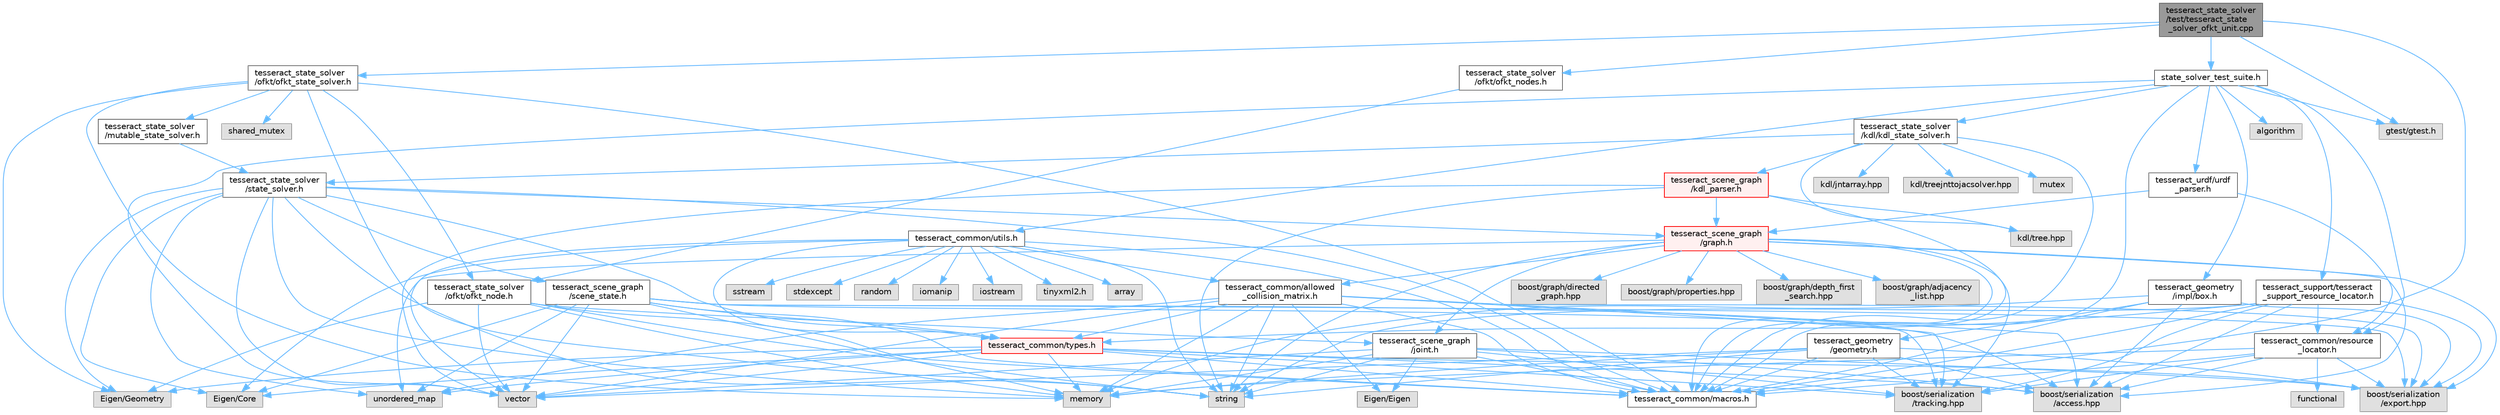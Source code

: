 digraph "tesseract_state_solver/test/tesseract_state_solver_ofkt_unit.cpp"
{
 // LATEX_PDF_SIZE
  bgcolor="transparent";
  edge [fontname=Helvetica,fontsize=10,labelfontname=Helvetica,labelfontsize=10];
  node [fontname=Helvetica,fontsize=10,shape=box,height=0.2,width=0.4];
  Node1 [label="tesseract_state_solver\l/test/tesseract_state\l_solver_ofkt_unit.cpp",height=0.2,width=0.4,color="gray40", fillcolor="grey60", style="filled", fontcolor="black",tooltip=" "];
  Node1 -> Node2 [color="steelblue1",style="solid"];
  Node2 [label="tesseract_common/macros.h",height=0.2,width=0.4,color="grey40", fillcolor="white", style="filled",URL="$de/d3c/macros_8h.html",tooltip="Common Tesseract Macros."];
  Node1 -> Node3 [color="steelblue1",style="solid"];
  Node3 [label="gtest/gtest.h",height=0.2,width=0.4,color="grey60", fillcolor="#E0E0E0", style="filled",tooltip=" "];
  Node1 -> Node4 [color="steelblue1",style="solid"];
  Node4 [label="tesseract_state_solver\l/ofkt/ofkt_nodes.h",height=0.2,width=0.4,color="grey40", fillcolor="white", style="filled",URL="$d6/dc5/ofkt__nodes_8h.html",tooltip="A implementation of the Optimized Forward Kinematic Tree Nodes."];
  Node4 -> Node5 [color="steelblue1",style="solid"];
  Node5 [label="tesseract_state_solver\l/ofkt/ofkt_node.h",height=0.2,width=0.4,color="grey40", fillcolor="white", style="filled",URL="$d0/d66/ofkt__node_8h.html",tooltip="A implementation of the Optimized Forward Kinematic Tree Node."];
  Node5 -> Node2 [color="steelblue1",style="solid"];
  Node5 -> Node6 [color="steelblue1",style="solid"];
  Node6 [label="Eigen/Geometry",height=0.2,width=0.4,color="grey60", fillcolor="#E0E0E0", style="filled",tooltip=" "];
  Node5 -> Node7 [color="steelblue1",style="solid"];
  Node7 [label="memory",height=0.2,width=0.4,color="grey60", fillcolor="#E0E0E0", style="filled",tooltip=" "];
  Node5 -> Node8 [color="steelblue1",style="solid"];
  Node8 [label="string",height=0.2,width=0.4,color="grey60", fillcolor="#E0E0E0", style="filled",tooltip=" "];
  Node5 -> Node9 [color="steelblue1",style="solid"];
  Node9 [label="vector",height=0.2,width=0.4,color="grey60", fillcolor="#E0E0E0", style="filled",tooltip=" "];
  Node5 -> Node10 [color="steelblue1",style="solid"];
  Node10 [label="tesseract_scene_graph\l/joint.h",height=0.2,width=0.4,color="grey40", fillcolor="white", style="filled",URL="$d4/d6d/tesseract__scene__graph_2include_2tesseract__scene__graph_2joint_8h.html",tooltip=" "];
  Node10 -> Node2 [color="steelblue1",style="solid"];
  Node10 -> Node11 [color="steelblue1",style="solid"];
  Node11 [label="boost/serialization\l/access.hpp",height=0.2,width=0.4,color="grey60", fillcolor="#E0E0E0", style="filled",tooltip=" "];
  Node10 -> Node8 [color="steelblue1",style="solid"];
  Node10 -> Node9 [color="steelblue1",style="solid"];
  Node10 -> Node7 [color="steelblue1",style="solid"];
  Node10 -> Node12 [color="steelblue1",style="solid"];
  Node12 [label="Eigen/Eigen",height=0.2,width=0.4,color="grey60", fillcolor="#E0E0E0", style="filled",tooltip=" "];
  Node10 -> Node13 [color="steelblue1",style="solid"];
  Node13 [label="boost/serialization\l/export.hpp",height=0.2,width=0.4,color="grey60", fillcolor="#E0E0E0", style="filled",tooltip=" "];
  Node10 -> Node14 [color="steelblue1",style="solid"];
  Node14 [label="boost/serialization\l/tracking.hpp",height=0.2,width=0.4,color="grey60", fillcolor="#E0E0E0", style="filled",tooltip=" "];
  Node1 -> Node15 [color="steelblue1",style="solid"];
  Node15 [label="tesseract_state_solver\l/ofkt/ofkt_state_solver.h",height=0.2,width=0.4,color="grey40", fillcolor="white", style="filled",URL="$d9/dfa/ofkt__state__solver_8h.html",tooltip="A implementation of the Optimized Forward Kinematic Tree as a state solver."];
  Node15 -> Node2 [color="steelblue1",style="solid"];
  Node15 -> Node6 [color="steelblue1",style="solid"];
  Node15 -> Node7 [color="steelblue1",style="solid"];
  Node15 -> Node8 [color="steelblue1",style="solid"];
  Node15 -> Node16 [color="steelblue1",style="solid"];
  Node16 [label="shared_mutex",height=0.2,width=0.4,color="grey60", fillcolor="#E0E0E0", style="filled",tooltip=" "];
  Node15 -> Node17 [color="steelblue1",style="solid"];
  Node17 [label="tesseract_state_solver\l/mutable_state_solver.h",height=0.2,width=0.4,color="grey40", fillcolor="white", style="filled",URL="$d3/d54/mutable__state__solver_8h.html",tooltip="Tesseract Scene Graph Mutable State Solver Interface ."];
  Node17 -> Node18 [color="steelblue1",style="solid"];
  Node18 [label="tesseract_state_solver\l/state_solver.h",height=0.2,width=0.4,color="grey40", fillcolor="white", style="filled",URL="$d9/dcf/state__solver_8h.html",tooltip="Tesseract Scene Graph State Solver Interface."];
  Node18 -> Node2 [color="steelblue1",style="solid"];
  Node18 -> Node9 [color="steelblue1",style="solid"];
  Node18 -> Node8 [color="steelblue1",style="solid"];
  Node18 -> Node7 [color="steelblue1",style="solid"];
  Node18 -> Node19 [color="steelblue1",style="solid"];
  Node19 [label="unordered_map",height=0.2,width=0.4,color="grey60", fillcolor="#E0E0E0", style="filled",tooltip=" "];
  Node18 -> Node6 [color="steelblue1",style="solid"];
  Node18 -> Node20 [color="steelblue1",style="solid"];
  Node20 [label="Eigen/Core",height=0.2,width=0.4,color="grey60", fillcolor="#E0E0E0", style="filled",tooltip=" "];
  Node18 -> Node21 [color="steelblue1",style="solid"];
  Node21 [label="tesseract_scene_graph\l/graph.h",height=0.2,width=0.4,color="red", fillcolor="#FFF0F0", style="filled",URL="$d6/df3/graph_8h.html",tooltip="A basic scene graph using boost."];
  Node21 -> Node2 [color="steelblue1",style="solid"];
  Node21 -> Node22 [color="steelblue1",style="solid"];
  Node22 [label="boost/graph/adjacency\l_list.hpp",height=0.2,width=0.4,color="grey60", fillcolor="#E0E0E0", style="filled",tooltip=" "];
  Node21 -> Node23 [color="steelblue1",style="solid"];
  Node23 [label="boost/graph/directed\l_graph.hpp",height=0.2,width=0.4,color="grey60", fillcolor="#E0E0E0", style="filled",tooltip=" "];
  Node21 -> Node24 [color="steelblue1",style="solid"];
  Node24 [label="boost/graph/properties.hpp",height=0.2,width=0.4,color="grey60", fillcolor="#E0E0E0", style="filled",tooltip=" "];
  Node21 -> Node25 [color="steelblue1",style="solid"];
  Node25 [label="boost/graph/depth_first\l_search.hpp",height=0.2,width=0.4,color="grey60", fillcolor="#E0E0E0", style="filled",tooltip=" "];
  Node21 -> Node11 [color="steelblue1",style="solid"];
  Node21 -> Node8 [color="steelblue1",style="solid"];
  Node21 -> Node19 [color="steelblue1",style="solid"];
  Node21 -> Node10 [color="steelblue1",style="solid"];
  Node21 -> Node31 [color="steelblue1",style="solid"];
  Node31 [label="tesseract_common/allowed\l_collision_matrix.h",height=0.2,width=0.4,color="grey40", fillcolor="white", style="filled",URL="$d2/d01/allowed__collision__matrix_8h.html",tooltip=" "];
  Node31 -> Node2 [color="steelblue1",style="solid"];
  Node31 -> Node11 [color="steelblue1",style="solid"];
  Node31 -> Node8 [color="steelblue1",style="solid"];
  Node31 -> Node9 [color="steelblue1",style="solid"];
  Node31 -> Node7 [color="steelblue1",style="solid"];
  Node31 -> Node12 [color="steelblue1",style="solid"];
  Node31 -> Node19 [color="steelblue1",style="solid"];
  Node31 -> Node32 [color="steelblue1",style="solid"];
  Node32 [label="tesseract_common/types.h",height=0.2,width=0.4,color="red", fillcolor="#FFF0F0", style="filled",URL="$dd/ddb/tesseract__common_2include_2tesseract__common_2types_8h.html",tooltip="Common Tesseract Types."];
  Node32 -> Node2 [color="steelblue1",style="solid"];
  Node32 -> Node11 [color="steelblue1",style="solid"];
  Node32 -> Node20 [color="steelblue1",style="solid"];
  Node32 -> Node6 [color="steelblue1",style="solid"];
  Node32 -> Node9 [color="steelblue1",style="solid"];
  Node32 -> Node7 [color="steelblue1",style="solid"];
  Node32 -> Node19 [color="steelblue1",style="solid"];
  Node32 -> Node13 [color="steelblue1",style="solid"];
  Node32 -> Node14 [color="steelblue1",style="solid"];
  Node31 -> Node13 [color="steelblue1",style="solid"];
  Node31 -> Node14 [color="steelblue1",style="solid"];
  Node21 -> Node13 [color="steelblue1",style="solid"];
  Node21 -> Node14 [color="steelblue1",style="solid"];
  Node18 -> Node37 [color="steelblue1",style="solid"];
  Node37 [label="tesseract_scene_graph\l/scene_state.h",height=0.2,width=0.4,color="grey40", fillcolor="white", style="filled",URL="$d7/dea/scene__state_8h.html",tooltip="This holds a state of the scene."];
  Node37 -> Node2 [color="steelblue1",style="solid"];
  Node37 -> Node11 [color="steelblue1",style="solid"];
  Node37 -> Node20 [color="steelblue1",style="solid"];
  Node37 -> Node19 [color="steelblue1",style="solid"];
  Node37 -> Node9 [color="steelblue1",style="solid"];
  Node37 -> Node7 [color="steelblue1",style="solid"];
  Node37 -> Node32 [color="steelblue1",style="solid"];
  Node37 -> Node13 [color="steelblue1",style="solid"];
  Node37 -> Node14 [color="steelblue1",style="solid"];
  Node18 -> Node32 [color="steelblue1",style="solid"];
  Node15 -> Node5 [color="steelblue1",style="solid"];
  Node1 -> Node38 [color="steelblue1",style="solid"];
  Node38 [label="state_solver_test_suite.h",height=0.2,width=0.4,color="grey40", fillcolor="white", style="filled",URL="$d4/db8/state__solver__test__suite_8h.html",tooltip=" "];
  Node38 -> Node2 [color="steelblue1",style="solid"];
  Node38 -> Node3 [color="steelblue1",style="solid"];
  Node38 -> Node39 [color="steelblue1",style="solid"];
  Node39 [label="algorithm",height=0.2,width=0.4,color="grey60", fillcolor="#E0E0E0", style="filled",tooltip=" "];
  Node38 -> Node9 [color="steelblue1",style="solid"];
  Node38 -> Node40 [color="steelblue1",style="solid"];
  Node40 [label="tesseract_urdf/urdf\l_parser.h",height=0.2,width=0.4,color="grey40", fillcolor="white", style="filled",URL="$d8/dec/urdf__parser_8h.html",tooltip="A urdf parser for tesseract."];
  Node40 -> Node21 [color="steelblue1",style="solid"];
  Node40 -> Node41 [color="steelblue1",style="solid"];
  Node41 [label="tesseract_common/resource\l_locator.h",height=0.2,width=0.4,color="grey40", fillcolor="white", style="filled",URL="$d3/d95/resource__locator_8h.html",tooltip="Locate and retrieve resource data."];
  Node41 -> Node2 [color="steelblue1",style="solid"];
  Node41 -> Node11 [color="steelblue1",style="solid"];
  Node41 -> Node42 [color="steelblue1",style="solid"];
  Node42 [label="functional",height=0.2,width=0.4,color="grey60", fillcolor="#E0E0E0", style="filled",tooltip=" "];
  Node41 -> Node7 [color="steelblue1",style="solid"];
  Node41 -> Node13 [color="steelblue1",style="solid"];
  Node41 -> Node14 [color="steelblue1",style="solid"];
  Node38 -> Node43 [color="steelblue1",style="solid"];
  Node43 [label="tesseract_geometry\l/impl/box.h",height=0.2,width=0.4,color="grey40", fillcolor="white", style="filled",URL="$df/d9e/tesseract__geometry_2include_2tesseract__geometry_2impl_2box_8h.html",tooltip="Tesseract Box Geometry."];
  Node43 -> Node2 [color="steelblue1",style="solid"];
  Node43 -> Node11 [color="steelblue1",style="solid"];
  Node43 -> Node13 [color="steelblue1",style="solid"];
  Node43 -> Node7 [color="steelblue1",style="solid"];
  Node43 -> Node30 [color="steelblue1",style="solid"];
  Node30 [label="tesseract_geometry\l/geometry.h",height=0.2,width=0.4,color="grey40", fillcolor="white", style="filled",URL="$d0/da6/tesseract__geometry_2include_2tesseract__geometry_2geometry_8h.html",tooltip="Tesseract Geometries."];
  Node30 -> Node2 [color="steelblue1",style="solid"];
  Node30 -> Node11 [color="steelblue1",style="solid"];
  Node30 -> Node13 [color="steelblue1",style="solid"];
  Node30 -> Node7 [color="steelblue1",style="solid"];
  Node30 -> Node8 [color="steelblue1",style="solid"];
  Node30 -> Node9 [color="steelblue1",style="solid"];
  Node30 -> Node14 [color="steelblue1",style="solid"];
  Node38 -> Node41 [color="steelblue1",style="solid"];
  Node38 -> Node44 [color="steelblue1",style="solid"];
  Node44 [label="tesseract_common/utils.h",height=0.2,width=0.4,color="grey40", fillcolor="white", style="filled",URL="$dc/d79/tesseract__common_2include_2tesseract__common_2utils_8h.html",tooltip="Common Tesseract Utility Functions."];
  Node44 -> Node2 [color="steelblue1",style="solid"];
  Node44 -> Node45 [color="steelblue1",style="solid"];
  Node45 [label="array",height=0.2,width=0.4,color="grey60", fillcolor="#E0E0E0", style="filled",tooltip=" "];
  Node44 -> Node9 [color="steelblue1",style="solid"];
  Node44 -> Node8 [color="steelblue1",style="solid"];
  Node44 -> Node46 [color="steelblue1",style="solid"];
  Node46 [label="sstream",height=0.2,width=0.4,color="grey60", fillcolor="#E0E0E0", style="filled",tooltip=" "];
  Node44 -> Node47 [color="steelblue1",style="solid"];
  Node47 [label="stdexcept",height=0.2,width=0.4,color="grey60", fillcolor="#E0E0E0", style="filled",tooltip=" "];
  Node44 -> Node48 [color="steelblue1",style="solid"];
  Node48 [label="random",height=0.2,width=0.4,color="grey60", fillcolor="#E0E0E0", style="filled",tooltip=" "];
  Node44 -> Node49 [color="steelblue1",style="solid"];
  Node49 [label="iomanip",height=0.2,width=0.4,color="grey60", fillcolor="#E0E0E0", style="filled",tooltip=" "];
  Node44 -> Node20 [color="steelblue1",style="solid"];
  Node44 -> Node50 [color="steelblue1",style="solid"];
  Node50 [label="iostream",height=0.2,width=0.4,color="grey60", fillcolor="#E0E0E0", style="filled",tooltip=" "];
  Node44 -> Node51 [color="steelblue1",style="solid"];
  Node51 [label="tinyxml2.h",height=0.2,width=0.4,color="grey60", fillcolor="#E0E0E0", style="filled",tooltip=" "];
  Node44 -> Node31 [color="steelblue1",style="solid"];
  Node44 -> Node32 [color="steelblue1",style="solid"];
  Node38 -> Node52 [color="steelblue1",style="solid"];
  Node52 [label="tesseract_state_solver\l/kdl/kdl_state_solver.h",height=0.2,width=0.4,color="grey40", fillcolor="white", style="filled",URL="$dd/d7b/kdl__state__solver_8h.html",tooltip="Tesseract Scene Graph State Solver KDL Implementation."];
  Node52 -> Node2 [color="steelblue1",style="solid"];
  Node52 -> Node53 [color="steelblue1",style="solid"];
  Node53 [label="kdl/tree.hpp",height=0.2,width=0.4,color="grey60", fillcolor="#E0E0E0", style="filled",tooltip=" "];
  Node52 -> Node54 [color="steelblue1",style="solid"];
  Node54 [label="kdl/jntarray.hpp",height=0.2,width=0.4,color="grey60", fillcolor="#E0E0E0", style="filled",tooltip=" "];
  Node52 -> Node55 [color="steelblue1",style="solid"];
  Node55 [label="kdl/treejnttojacsolver.hpp",height=0.2,width=0.4,color="grey60", fillcolor="#E0E0E0", style="filled",tooltip=" "];
  Node52 -> Node56 [color="steelblue1",style="solid"];
  Node56 [label="mutex",height=0.2,width=0.4,color="grey60", fillcolor="#E0E0E0", style="filled",tooltip=" "];
  Node52 -> Node18 [color="steelblue1",style="solid"];
  Node52 -> Node57 [color="steelblue1",style="solid"];
  Node57 [label="tesseract_scene_graph\l/kdl_parser.h",height=0.2,width=0.4,color="red", fillcolor="#FFF0F0", style="filled",URL="$d0/d45/kdl__parser_8h.html",tooltip=" "];
  Node57 -> Node2 [color="steelblue1",style="solid"];
  Node57 -> Node8 [color="steelblue1",style="solid"];
  Node57 -> Node9 [color="steelblue1",style="solid"];
  Node57 -> Node53 [color="steelblue1",style="solid"];
  Node57 -> Node21 [color="steelblue1",style="solid"];
  Node38 -> Node60 [color="steelblue1",style="solid"];
  Node60 [label="tesseract_support/tesseract\l_support_resource_locator.h",height=0.2,width=0.4,color="grey40", fillcolor="white", style="filled",URL="$d3/d1b/tesseract__support__resource__locator_8h.html",tooltip="Locate and retrieve resource data in tesseract_support."];
  Node60 -> Node2 [color="steelblue1",style="solid"];
  Node60 -> Node11 [color="steelblue1",style="solid"];
  Node60 -> Node8 [color="steelblue1",style="solid"];
  Node60 -> Node41 [color="steelblue1",style="solid"];
  Node60 -> Node32 [color="steelblue1",style="solid"];
  Node60 -> Node13 [color="steelblue1",style="solid"];
  Node60 -> Node14 [color="steelblue1",style="solid"];
}
